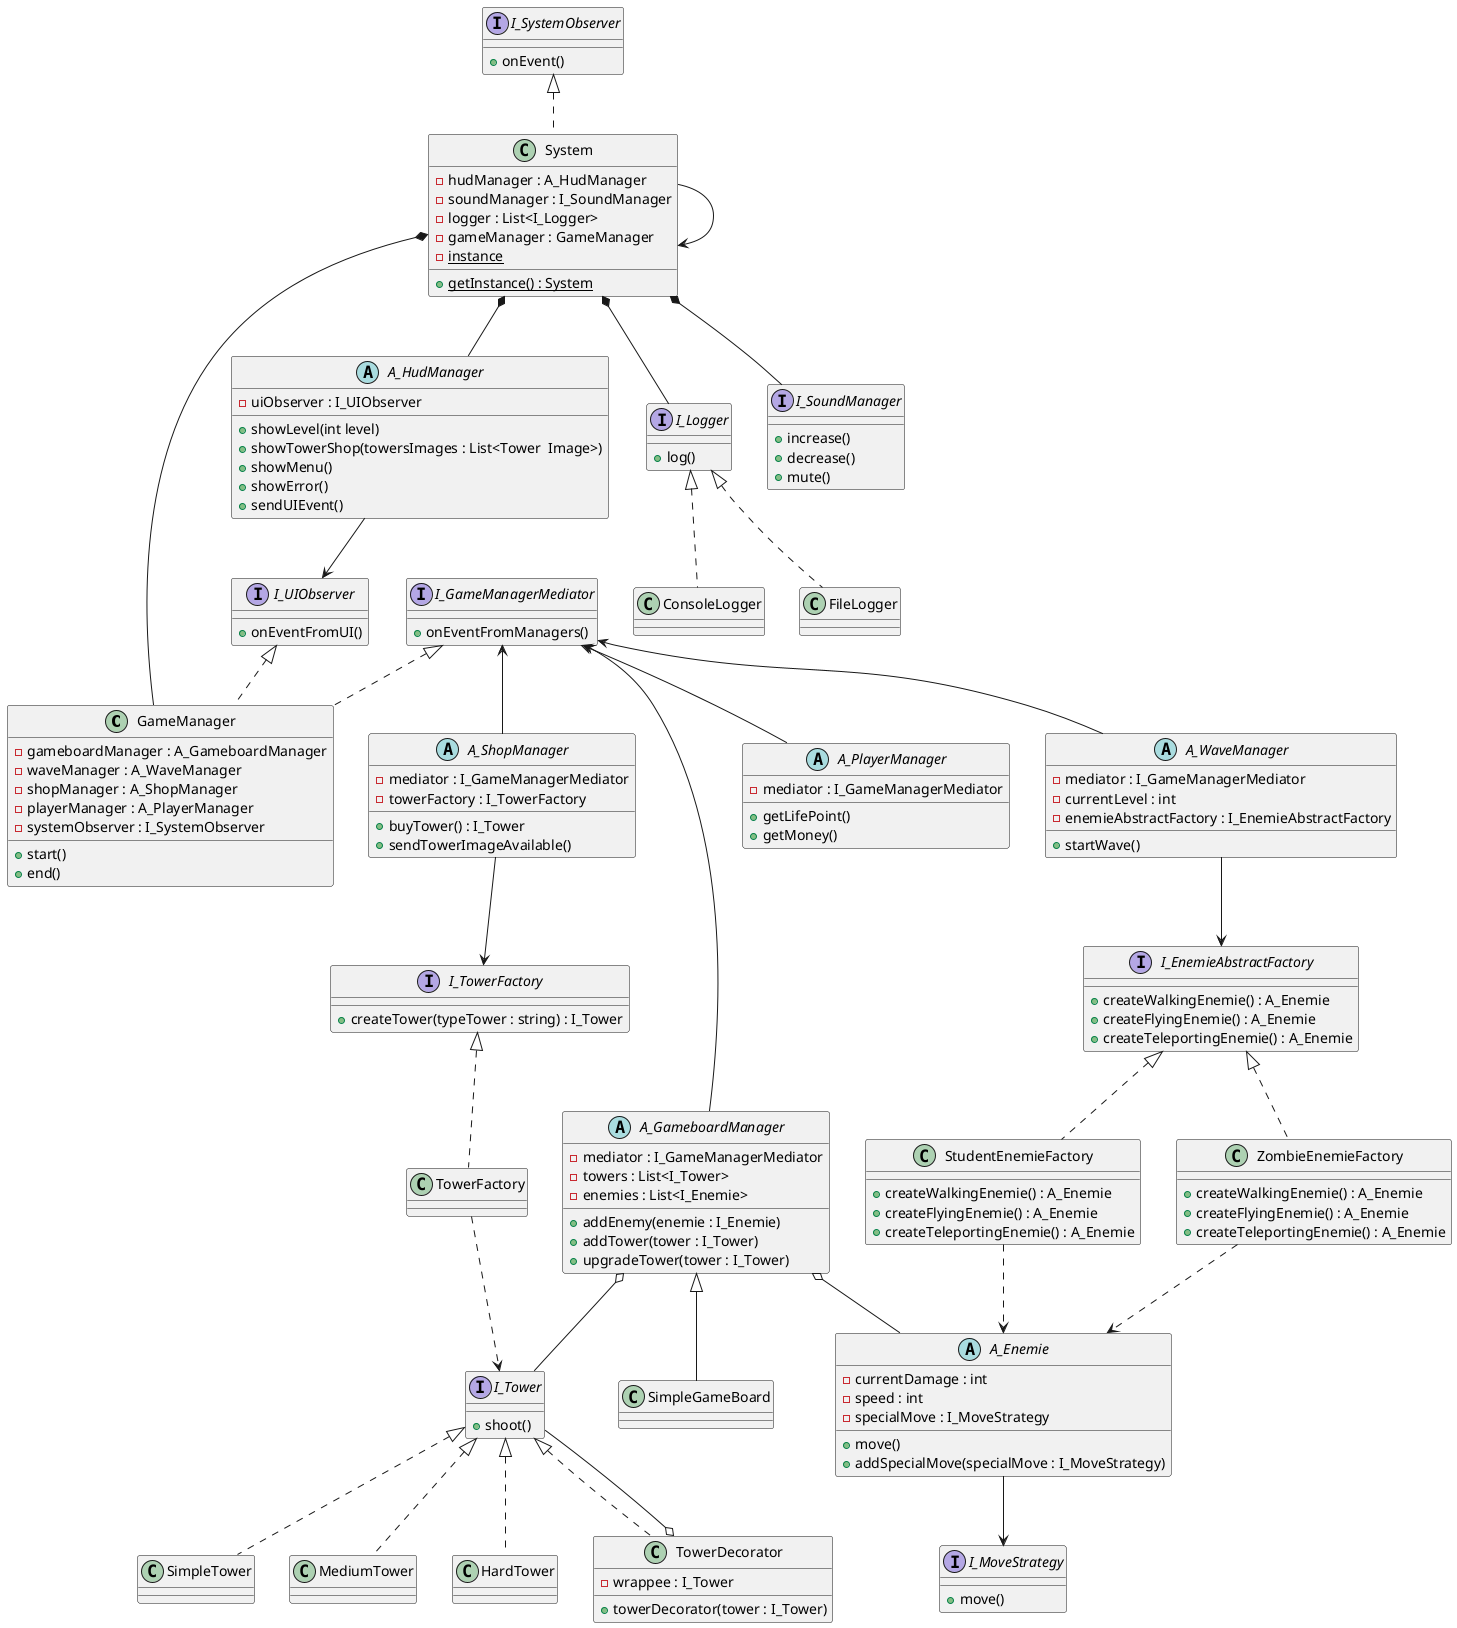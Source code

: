 @startuml "tower_defense_uml"

/' left to right direction '/
/' skinparam linetype ortho '/
/' skinparam linetype polyline '/

class GameManager implements I_UIObserver, I_GameManagerMediator {
    - gameboardManager : A_GameboardManager
    - waveManager : A_WaveManager
    - shopManager : A_ShopManager
    - playerManager : A_PlayerManager
    - systemObserver : I_SystemObserver
    + start()
    + end()
}

class System implements I_SystemObserver {
    - hudManager : A_HudManager
    - soundManager : I_SoundManager
    - logger : List<I_Logger>
    - gameManager : GameManager
    - {static} instance

    + {static} getInstance() : System
}

System --> System

interface I_Logger {
    + log()
}


class FileLogger implements I_Logger {
}

class ConsoleLogger implements I_Logger {
}

' note left of GameManager
'     Orchestre le cycle de vie du jeu en
'     coordonnant les différents gestionnaires
'     nécessaires au fonctionnement du TowerDefense.
' end note

abstract class A_GameboardManager  {
    - mediator : I_GameManagerMediator
    - towers : List<I_Tower>
    - enemies : List<I_Enemie>
    + addEnemy(enemie : I_Enemie)
    + addTower(tower : I_Tower)
    + upgradeTower(tower : I_Tower)
}

A_GameboardManager o-- I_Tower
TowerDecorator o-- I_Tower
/' A_GameboardManager *-- TowerDecorator '/
/' A_GameboardManager --> TowerDecorator '/

abstract class A_WaveManager  {
    - mediator : I_GameManagerMediator
    - currentLevel : int
    - enemieAbstractFactory : I_EnemieAbstractFactory
    + startWave()
}

interface I_EnemieAbstractFactory {
    + createWalkingEnemie() : A_Enemie
    + createFlyingEnemie() : A_Enemie
    + createTeleportingEnemie() : A_Enemie
}

A_WaveManager --> I_EnemieAbstractFactory

class StudentEnemieFactory implements I_EnemieAbstractFactory {
    + createWalkingEnemie() : A_Enemie
    + createFlyingEnemie() : A_Enemie
    + createTeleportingEnemie() : A_Enemie
}

StudentEnemieFactory ..> A_Enemie

class ZombieEnemieFactory implements I_EnemieAbstractFactory {
    + createWalkingEnemie() : A_Enemie
    + createFlyingEnemie() : A_Enemie
    + createTeleportingEnemie() : A_Enemie
}

ZombieEnemieFactory ..> A_Enemie

abstract class A_ShopManager {
    - mediator : I_GameManagerMediator
    - towerFactory : I_TowerFactory
    + buyTower() : I_Tower
    + sendTowerImageAvailable()
}

abstract class A_PlayerManager  {
    - mediator : I_GameManagerMediator
    + getLifePoint()
    + getMoney()
}

class TowerFactory implements I_TowerFactory {

}

A_ShopManager --> I_TowerFactory

abstract class A_HudManager {
    - uiObserver : I_UIObserver
    + showLevel(int level)
    + showTowerShop(towersImages : List<Tower  Image>)
    + showMenu()
    + showError()
    + sendUIEvent()
}

interface I_TowerFactory {
    + createTower(typeTower : string) : I_Tower
}

interface I_SoundManager {
    + increase()
    + decrease()
    + mute()
}

interface I_SystemObserver {
    + onEvent()
}

interface I_UIObserver {
    + onEventFromUI()
}

interface I_GameManagerMediator {
    + onEventFromManagers()
}

/' GameManager o-- A_GameboardManager
GameManager o-- A_WaveManager
GameManager o-- A_ShopManager
GameManager o-- A_PlayerManager
GameManager o-- I_SystemObserver '/

System *-- A_HudManager
System *-- I_SoundManager
System *-- I_Logger
System *-- GameManager

A_HudManager --> I_UIObserver

I_GameManagerMediator <-- A_GameboardManager
I_GameManagerMediator <-- A_PlayerManager
I_GameManagerMediator <-- A_WaveManager
I_GameManagerMediator <-- A_ShopManager

/' A_GameboardManager o-- I_Tower '/
A_GameboardManager o-- A_Enemie

TowerFactory ..> I_Tower

interface I_Tower {
    + shoot()
}

class SimpleTower implements I_Tower {
    
}

class MediumTower implements I_Tower {
    
}

class HardTower implements I_Tower {
    
}

class TowerDecorator implements I_Tower {
    - wrappee : I_Tower
    + towerDecorator(tower : I_Tower)
}

interface I_MoveStrategy {
    + move()
}

abstract class A_Enemie {
    - currentDamage : int
    - speed : int
    - specialMove : I_MoveStrategy
    + move()
    + addSpecialMove(specialMove : I_MoveStrategy)
}

A_Enemie --> I_MoveStrategy

class SimpleGameBoard extends A_GameboardManager {

}

@enduml